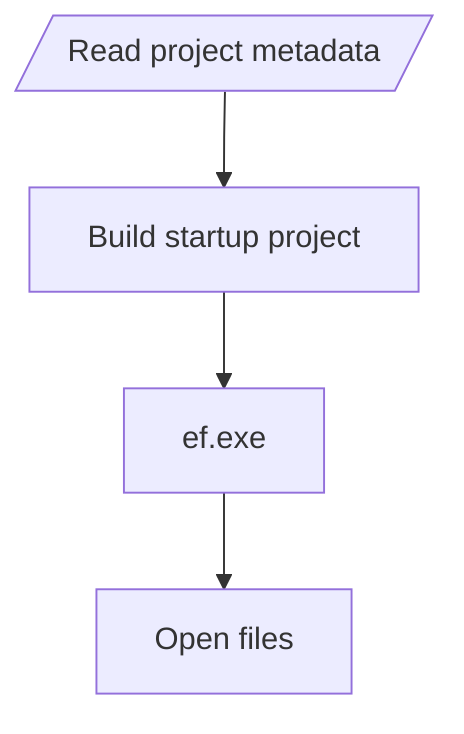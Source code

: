 flowchart
    read[/Read project metadata/] --> build
    build[Build startup project] --> ef.exe
    ef.exe --> open[Open files]